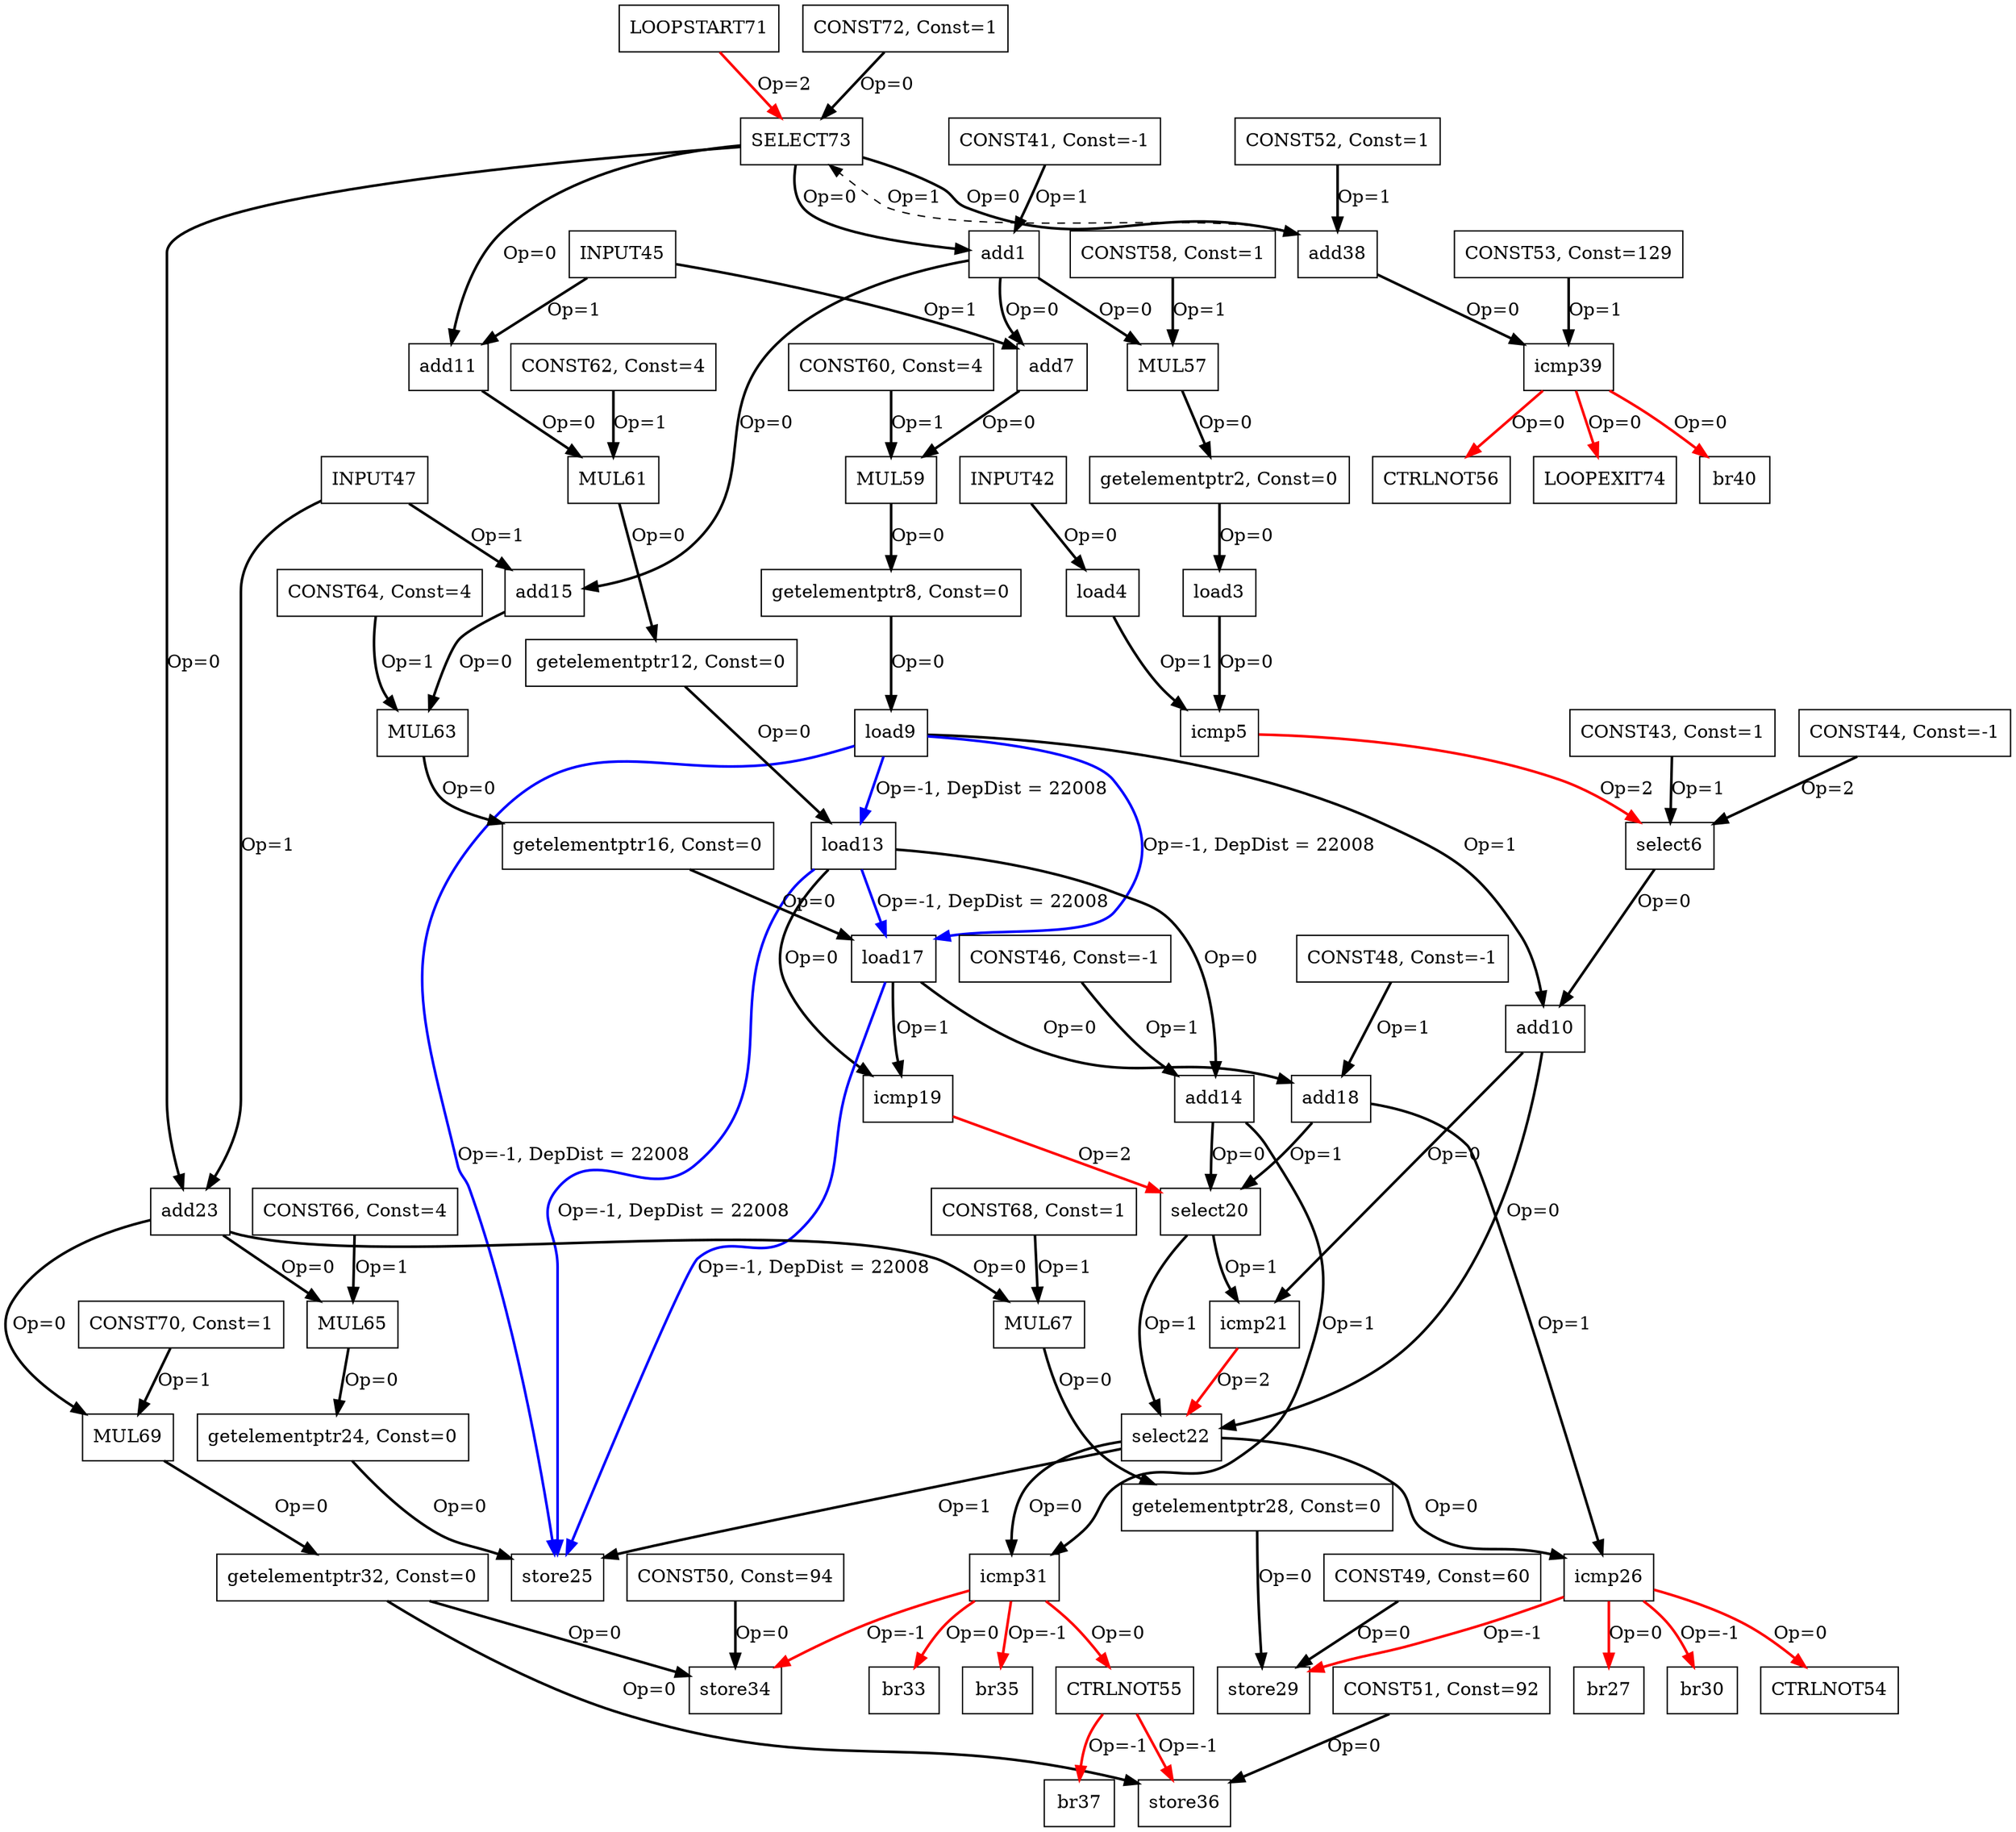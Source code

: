 Digraph G {
add1[label = "add1", shape = box, color = black];
getelementptr2[label = "getelementptr2, Const=0", shape = box, color = black];
load3[label = "load3", shape = box, color = black];
load4[label = "load4", shape = box, color = black];
icmp5[label = "icmp5", shape = box, color = black];
select6[label = "select6", shape = box, color = black];
add7[label = "add7", shape = box, color = black];
getelementptr8[label = "getelementptr8, Const=0", shape = box, color = black];
load9[label = "load9", shape = box, color = black];
add10[label = "add10", shape = box, color = black];
add11[label = "add11", shape = box, color = black];
getelementptr12[label = "getelementptr12, Const=0", shape = box, color = black];
load13[label = "load13", shape = box, color = black];
add14[label = "add14", shape = box, color = black];
add15[label = "add15", shape = box, color = black];
getelementptr16[label = "getelementptr16, Const=0", shape = box, color = black];
load17[label = "load17", shape = box, color = black];
add18[label = "add18", shape = box, color = black];
icmp19[label = "icmp19", shape = box, color = black];
select20[label = "select20", shape = box, color = black];
icmp21[label = "icmp21", shape = box, color = black];
select22[label = "select22", shape = box, color = black];
add23[label = "add23", shape = box, color = black];
getelementptr24[label = "getelementptr24, Const=0", shape = box, color = black];
store25[label = "store25", shape = box, color = black];
icmp26[label = "icmp26", shape = box, color = black];
br27[label = "br27", shape = box, color = black];
getelementptr28[label = "getelementptr28, Const=0", shape = box, color = black];
store29[label = "store29", shape = box, color = black];
br30[label = "br30", shape = box, color = black];
icmp31[label = "icmp31", shape = box, color = black];
getelementptr32[label = "getelementptr32, Const=0", shape = box, color = black];
br33[label = "br33", shape = box, color = black];
store34[label = "store34", shape = box, color = black];
br35[label = "br35", shape = box, color = black];
store36[label = "store36", shape = box, color = black];
br37[label = "br37", shape = box, color = black];
add38[label = "add38", shape = box, color = black];
icmp39[label = "icmp39", shape = box, color = black];
br40[label = "br40", shape = box, color = black];
CONST41[label = "CONST41, Const=-1", shape = box, color = black];
INPUT42[label = "INPUT42", shape = box, color = black];
CONST43[label = "CONST43, Const=1", shape = box, color = black];
CONST44[label = "CONST44, Const=-1", shape = box, color = black];
INPUT45[label = "INPUT45", shape = box, color = black];
CONST46[label = "CONST46, Const=-1", shape = box, color = black];
INPUT47[label = "INPUT47", shape = box, color = black];
CONST48[label = "CONST48, Const=-1", shape = box, color = black];
CONST49[label = "CONST49, Const=60", shape = box, color = black];
CONST50[label = "CONST50, Const=94", shape = box, color = black];
CONST51[label = "CONST51, Const=92", shape = box, color = black];
CONST52[label = "CONST52, Const=1", shape = box, color = black];
CONST53[label = "CONST53, Const=129", shape = box, color = black];
CTRLNOT54[label = "CTRLNOT54", shape = box, color = black];
CTRLNOT55[label = "CTRLNOT55", shape = box, color = black];
CTRLNOT56[label = "CTRLNOT56", shape = box, color = black];
MUL57[label = "MUL57", shape = box, color = black];
CONST58[label = "CONST58, Const=1", shape = box, color = black];
MUL59[label = "MUL59", shape = box, color = black];
CONST60[label = "CONST60, Const=4", shape = box, color = black];
MUL61[label = "MUL61", shape = box, color = black];
CONST62[label = "CONST62, Const=4", shape = box, color = black];
MUL63[label = "MUL63", shape = box, color = black];
CONST64[label = "CONST64, Const=4", shape = box, color = black];
MUL65[label = "MUL65", shape = box, color = black];
CONST66[label = "CONST66, Const=4", shape = box, color = black];
MUL67[label = "MUL67", shape = box, color = black];
CONST68[label = "CONST68, Const=1", shape = box, color = black];
MUL69[label = "MUL69", shape = box, color = black];
CONST70[label = "CONST70, Const=1", shape = box, color = black];
LOOPSTART71[label = "LOOPSTART71", shape = box, color = black];
CONST72[label = "CONST72, Const=1", shape = box, color = black];
SELECT73[label = "SELECT73", shape = box, color = black];
LOOPEXIT74[label = "LOOPEXIT74", shape = box, color = black];
CONST41 -> add1[color = black, style = bold, label = "Op=1"];
add1 -> add15[color = black, style = bold, label = "Op=0"];
add1 -> add7[color = black, style = bold, label = "Op=0"];
getelementptr2 -> load3[color = black, style = bold, label = "Op=0"];
load3 -> icmp5[color = black, style = bold, label = "Op=0"];
INPUT42 -> load4[color = black, style = bold, label = "Op=0"];
load4 -> icmp5[color = black, style = bold, label = "Op=1"];
icmp5 -> select6[color = red, style = bold, label = "Op=2"];
CONST43 -> select6[color = black, style = bold, label = "Op=1"];
CONST44 -> select6[color = black, style = bold, label = "Op=2"];
select6 -> add10[color = black, style = bold, label = "Op=0"];
INPUT45 -> add7[color = black, style = bold, label = "Op=1"];
getelementptr8 -> load9[color = black, style = bold, label = "Op=0"];
load9 -> add10[color = black, style = bold, label = "Op=1"];
add10 -> select22[color = black, style = bold, label = "Op=0"];
add10 -> icmp21[color = black, style = bold, label = "Op=0"];
INPUT45 -> add11[color = black, style = bold, label = "Op=1"];
getelementptr12 -> load13[color = black, style = bold, label = "Op=0"];
load13 -> icmp19[color = black, style = bold, label = "Op=0"];
load13 -> add14[color = black, style = bold, label = "Op=0"];
CONST46 -> add14[color = black, style = bold, label = "Op=1"];
add14 -> icmp31[color = black, style = bold, label = "Op=1"];
add14 -> select20[color = black, style = bold, label = "Op=0"];
INPUT47 -> add15[color = black, style = bold, label = "Op=1"];
getelementptr16 -> load17[color = black, style = bold, label = "Op=0"];
load17 -> icmp19[color = black, style = bold, label = "Op=1"];
load17 -> add18[color = black, style = bold, label = "Op=0"];
CONST48 -> add18[color = black, style = bold, label = "Op=1"];
add18 -> icmp26[color = black, style = bold, label = "Op=1"];
add18 -> select20[color = black, style = bold, label = "Op=1"];
icmp19 -> select20[color = red, style = bold, label = "Op=2"];
select20 -> select22[color = black, style = bold, label = "Op=1"];
select20 -> icmp21[color = black, style = bold, label = "Op=1"];
icmp21 -> select22[color = red, style = bold, label = "Op=2"];
select22 -> icmp31[color = black, style = bold, label = "Op=0"];
select22 -> icmp26[color = black, style = bold, label = "Op=0"];
select22 -> store25[color = black, style = bold, label = "Op=1"];
INPUT47 -> add23[color = black, style = bold, label = "Op=1"];
getelementptr24 -> store25[color = black, style = bold, label = "Op=0"];
icmp26 -> br27[color = red, style = bold, label = "Op=0"];
getelementptr28 -> store29[color = black, style = bold, label = "Op=0"];
CONST49 -> store29[color = black, style = bold, label = "Op=0"];
icmp31 -> br33[color = red, style = bold, label = "Op=0"];
getelementptr32 -> store36[color = black, style = bold, label = "Op=0"];
getelementptr32 -> store34[color = black, style = bold, label = "Op=0"];
CONST50 -> store34[color = black, style = bold, label = "Op=0"];
CONST51 -> store36[color = black, style = bold, label = "Op=0"];
CONST52 -> add38[color = black, style = bold, label = "Op=1"];
add38 -> icmp39[color = black, style = bold, label = "Op=0"];
CONST53 -> icmp39[color = black, style = bold, label = "Op=1"];
icmp39 -> br40[color = red, style = bold, label = "Op=0"];
load9 -> load13[color = blue, style = bold, label = "Op=-1, DepDist = 22008"];
load9 -> load17[color = blue, style = bold, label = "Op=-1, DepDist = 22008"];
load9 -> store25[color = blue, style = bold, label = "Op=-1, DepDist = 22008"];
load13 -> load17[color = blue, style = bold, label = "Op=-1, DepDist = 22008"];
load13 -> store25[color = blue, style = bold, label = "Op=-1, DepDist = 22008"];
load17 -> store25[color = blue, style = bold, label = "Op=-1, DepDist = 22008"];
icmp26 -> store29[color = red, style = bold, label = "Op=-1"];
icmp26 -> br30[color = red, style = bold, label = "Op=-1"];
icmp31 -> store34[color = red, style = bold, label = "Op=-1"];
icmp31 -> br35[color = red, style = bold, label = "Op=-1"];
icmp26 -> CTRLNOT54[color = red, style = bold, label = "Op=0"];
CTRLNOT55 -> store36[color = red, style = bold, label = "Op=-1"];
CTRLNOT55 -> br37[color = red, style = bold, label = "Op=-1"];
icmp31 -> CTRLNOT55[color = red, style = bold, label = "Op=0"];
icmp39 -> CTRLNOT56[color = red, style = bold, label = "Op=0"];
add1 -> MUL57[color = black, style = bold, label = "Op=0"];
CONST58 -> MUL57[color = black, style = bold, label = "Op=1"];
MUL57 -> getelementptr2[color = black, style = bold, label = "Op=0"];
add7 -> MUL59[color = black, style = bold, label = "Op=0"];
CONST60 -> MUL59[color = black, style = bold, label = "Op=1"];
MUL59 -> getelementptr8[color = black, style = bold, label = "Op=0"];
add11 -> MUL61[color = black, style = bold, label = "Op=0"];
CONST62 -> MUL61[color = black, style = bold, label = "Op=1"];
MUL61 -> getelementptr12[color = black, style = bold, label = "Op=0"];
add15 -> MUL63[color = black, style = bold, label = "Op=0"];
CONST64 -> MUL63[color = black, style = bold, label = "Op=1"];
MUL63 -> getelementptr16[color = black, style = bold, label = "Op=0"];
add23 -> MUL65[color = black, style = bold, label = "Op=0"];
CONST66 -> MUL65[color = black, style = bold, label = "Op=1"];
MUL65 -> getelementptr24[color = black, style = bold, label = "Op=0"];
add23 -> MUL67[color = black, style = bold, label = "Op=0"];
CONST68 -> MUL67[color = black, style = bold, label = "Op=1"];
MUL67 -> getelementptr28[color = black, style = bold, label = "Op=0"];
add23 -> MUL69[color = black, style = bold, label = "Op=0"];
CONST70 -> MUL69[color = black, style = bold, label = "Op=1"];
MUL69 -> getelementptr32[color = black, style = bold, label = "Op=0"];
CONST72 -> SELECT73[color = black, style = bold, label = "Op=0"];
add38 -> SELECT73[color = black, style = dashed, label = "Op=1"];
LOOPSTART71 -> SELECT73[color = red, style = bold, label = "Op=2"];
SELECT73 -> add38[color = black, style = bold, label = "Op=0"];
SELECT73 -> add23[color = black, style = bold, label = "Op=0"];
SELECT73 -> add11[color = black, style = bold, label = "Op=0"];
SELECT73 -> add1[color = black, style = bold, label = "Op=0"];
icmp39 -> LOOPEXIT74[color = red, style = bold, label = "Op=0"];
}
